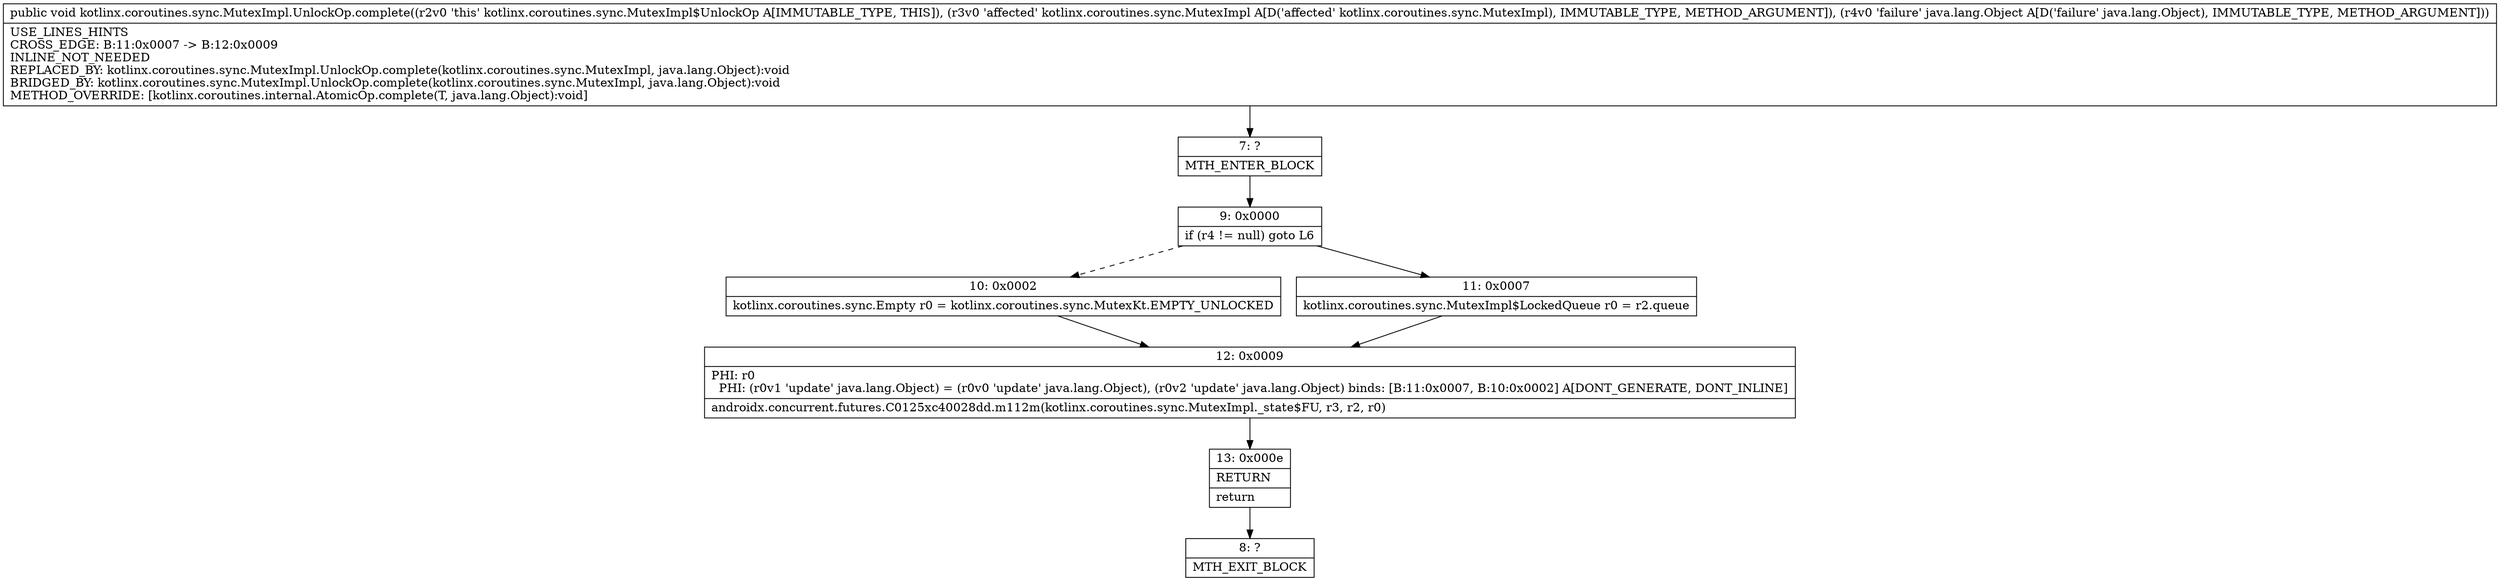 digraph "CFG forkotlinx.coroutines.sync.MutexImpl.UnlockOp.complete(Lkotlinx\/coroutines\/sync\/MutexImpl;Ljava\/lang\/Object;)V" {
Node_7 [shape=record,label="{7\:\ ?|MTH_ENTER_BLOCK\l}"];
Node_9 [shape=record,label="{9\:\ 0x0000|if (r4 != null) goto L6\l}"];
Node_10 [shape=record,label="{10\:\ 0x0002|kotlinx.coroutines.sync.Empty r0 = kotlinx.coroutines.sync.MutexKt.EMPTY_UNLOCKED\l}"];
Node_12 [shape=record,label="{12\:\ 0x0009|PHI: r0 \l  PHI: (r0v1 'update' java.lang.Object) = (r0v0 'update' java.lang.Object), (r0v2 'update' java.lang.Object) binds: [B:11:0x0007, B:10:0x0002] A[DONT_GENERATE, DONT_INLINE]\l|androidx.concurrent.futures.C0125xc40028dd.m112m(kotlinx.coroutines.sync.MutexImpl._state$FU, r3, r2, r0)\l}"];
Node_13 [shape=record,label="{13\:\ 0x000e|RETURN\l|return\l}"];
Node_8 [shape=record,label="{8\:\ ?|MTH_EXIT_BLOCK\l}"];
Node_11 [shape=record,label="{11\:\ 0x0007|kotlinx.coroutines.sync.MutexImpl$LockedQueue r0 = r2.queue\l}"];
MethodNode[shape=record,label="{public void kotlinx.coroutines.sync.MutexImpl.UnlockOp.complete((r2v0 'this' kotlinx.coroutines.sync.MutexImpl$UnlockOp A[IMMUTABLE_TYPE, THIS]), (r3v0 'affected' kotlinx.coroutines.sync.MutexImpl A[D('affected' kotlinx.coroutines.sync.MutexImpl), IMMUTABLE_TYPE, METHOD_ARGUMENT]), (r4v0 'failure' java.lang.Object A[D('failure' java.lang.Object), IMMUTABLE_TYPE, METHOD_ARGUMENT]))  | USE_LINES_HINTS\lCROSS_EDGE: B:11:0x0007 \-\> B:12:0x0009\lINLINE_NOT_NEEDED\lREPLACED_BY: kotlinx.coroutines.sync.MutexImpl.UnlockOp.complete(kotlinx.coroutines.sync.MutexImpl, java.lang.Object):void\lBRIDGED_BY: kotlinx.coroutines.sync.MutexImpl.UnlockOp.complete(kotlinx.coroutines.sync.MutexImpl, java.lang.Object):void\lMETHOD_OVERRIDE: [kotlinx.coroutines.internal.AtomicOp.complete(T, java.lang.Object):void]\l}"];
MethodNode -> Node_7;Node_7 -> Node_9;
Node_9 -> Node_10[style=dashed];
Node_9 -> Node_11;
Node_10 -> Node_12;
Node_12 -> Node_13;
Node_13 -> Node_8;
Node_11 -> Node_12;
}

